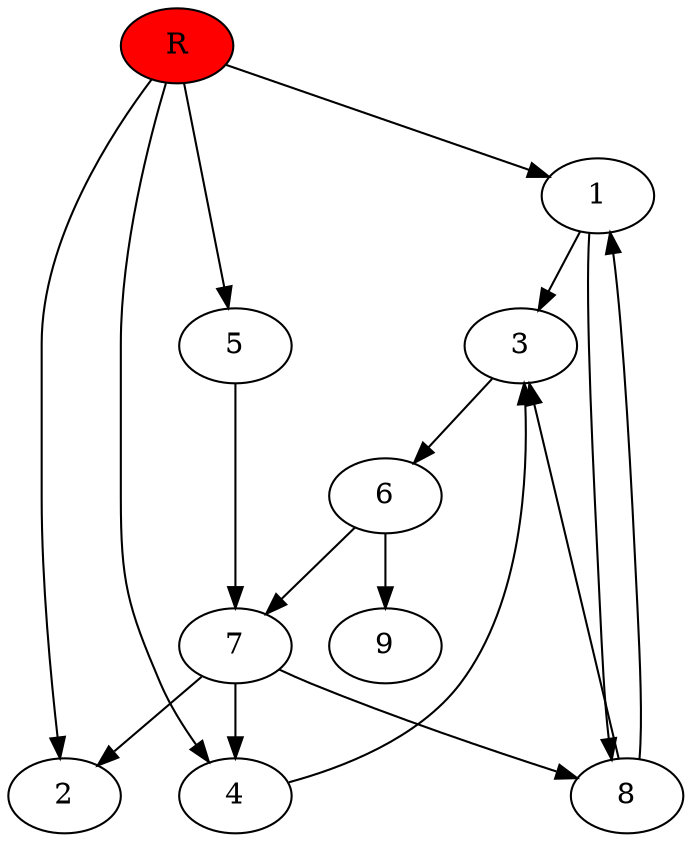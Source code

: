 digraph prb48777 {
	1
	2
	3
	4
	5
	6
	7
	8
	R [fillcolor="#ff0000" style=filled]
	1 -> 3
	1 -> 8
	3 -> 6
	4 -> 3
	5 -> 7
	6 -> 7
	6 -> 9
	7 -> 2
	7 -> 4
	7 -> 8
	8 -> 1
	8 -> 3
	R -> 1
	R -> 2
	R -> 4
	R -> 5
}
